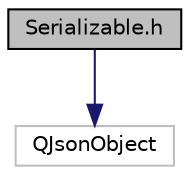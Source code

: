 digraph "Serializable.h"
{
 // LATEX_PDF_SIZE
  edge [fontname="Helvetica",fontsize="10",labelfontname="Helvetica",labelfontsize="10"];
  node [fontname="Helvetica",fontsize="10",shape=record];
  Node1 [label="Serializable.h",height=0.2,width=0.4,color="black", fillcolor="grey75", style="filled", fontcolor="black",tooltip="Abstract class for classes that can be serialized as json object."];
  Node1 -> Node2 [color="midnightblue",fontsize="10",style="solid",fontname="Helvetica"];
  Node2 [label="QJsonObject",height=0.2,width=0.4,color="grey75", fillcolor="white", style="filled",tooltip=" "];
}
